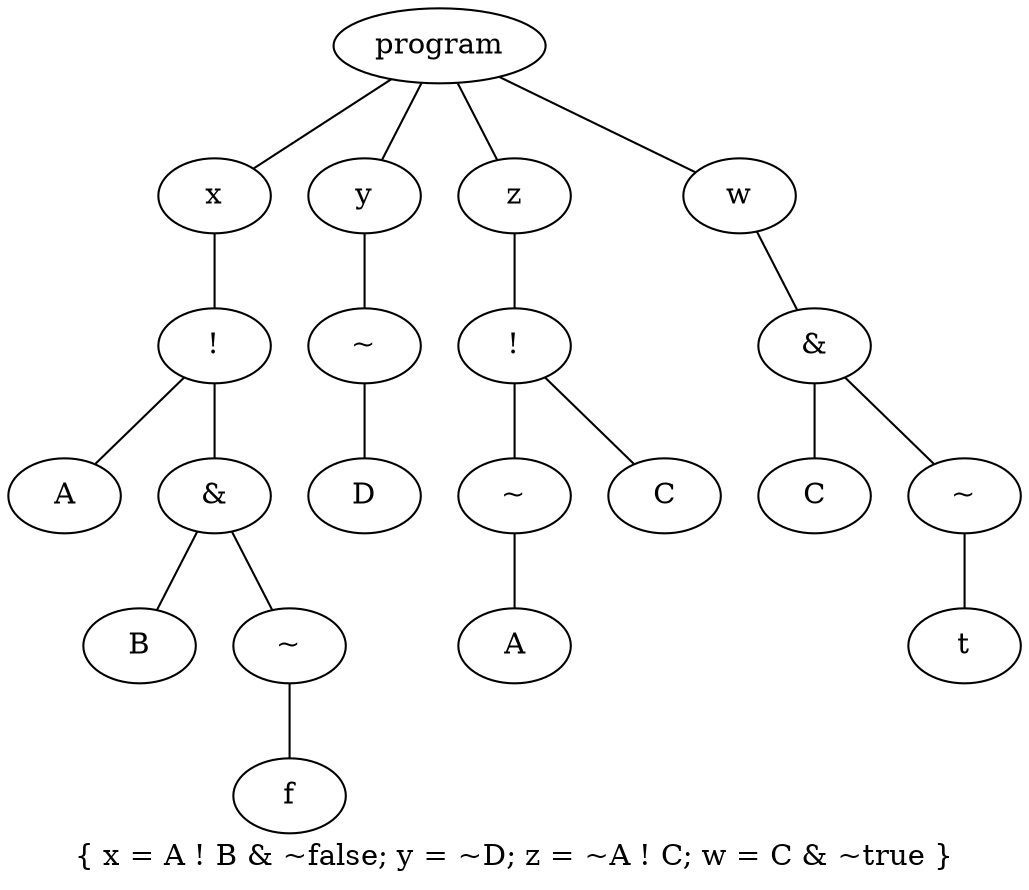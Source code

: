 graph ""
	{
	label="{ x = A ! B & ~false; y = ~D; z = ~A ! C; w = C & ~true }"
	n001 ;
	n001 [label="program"] ;
	n002 ;
	n002 [label="x"];
	n003 ;
	n003 [label="y"] ;
	n004 ;
	n004 [label="z"] ;
	n005 ;
	n005 [label="w"] ;

	n001 -- n002 ;
	n001 -- n003 ;
	n001 -- n004 ;
	n001 -- n005 ;

	n002 -- n006 ;
	n006 -- n007 ;
	n006 -- n008 ;
	n008 -- n009 ;
	n008 -- n010 ;
	n010 -- n011 ;
	n006 [label="!"] ;
	n007 [label="A"] ;
	n008 [label="&"] ;
	n009 [label="B"] ;
	n010 [label="~"] ;
	n011 [label="f"] ;

	n003 -- n012 ;
	n012 -- n013 ;
	n012 [label="~"] ;
	n013 [label="D"] ;

	n004 -- n014 ;
	n014 -- n015 ;
	n014 -- n016 ;
	n015 -- n017 ;
	n014 [label="!"] ;
	n015 [label="~"] ;
	n016 [label="C"] ;
	n017 [label="A"] ;

	n005 -- n018 ;
	n018 -- n019 ;
	n018 -- n020 ;
	n020 -- n021 ;
	n018 [label="&"] ;
	n019 [label="C"] ;
	n020 [label="~"] ;
	n021 [label="t"] ;
	}